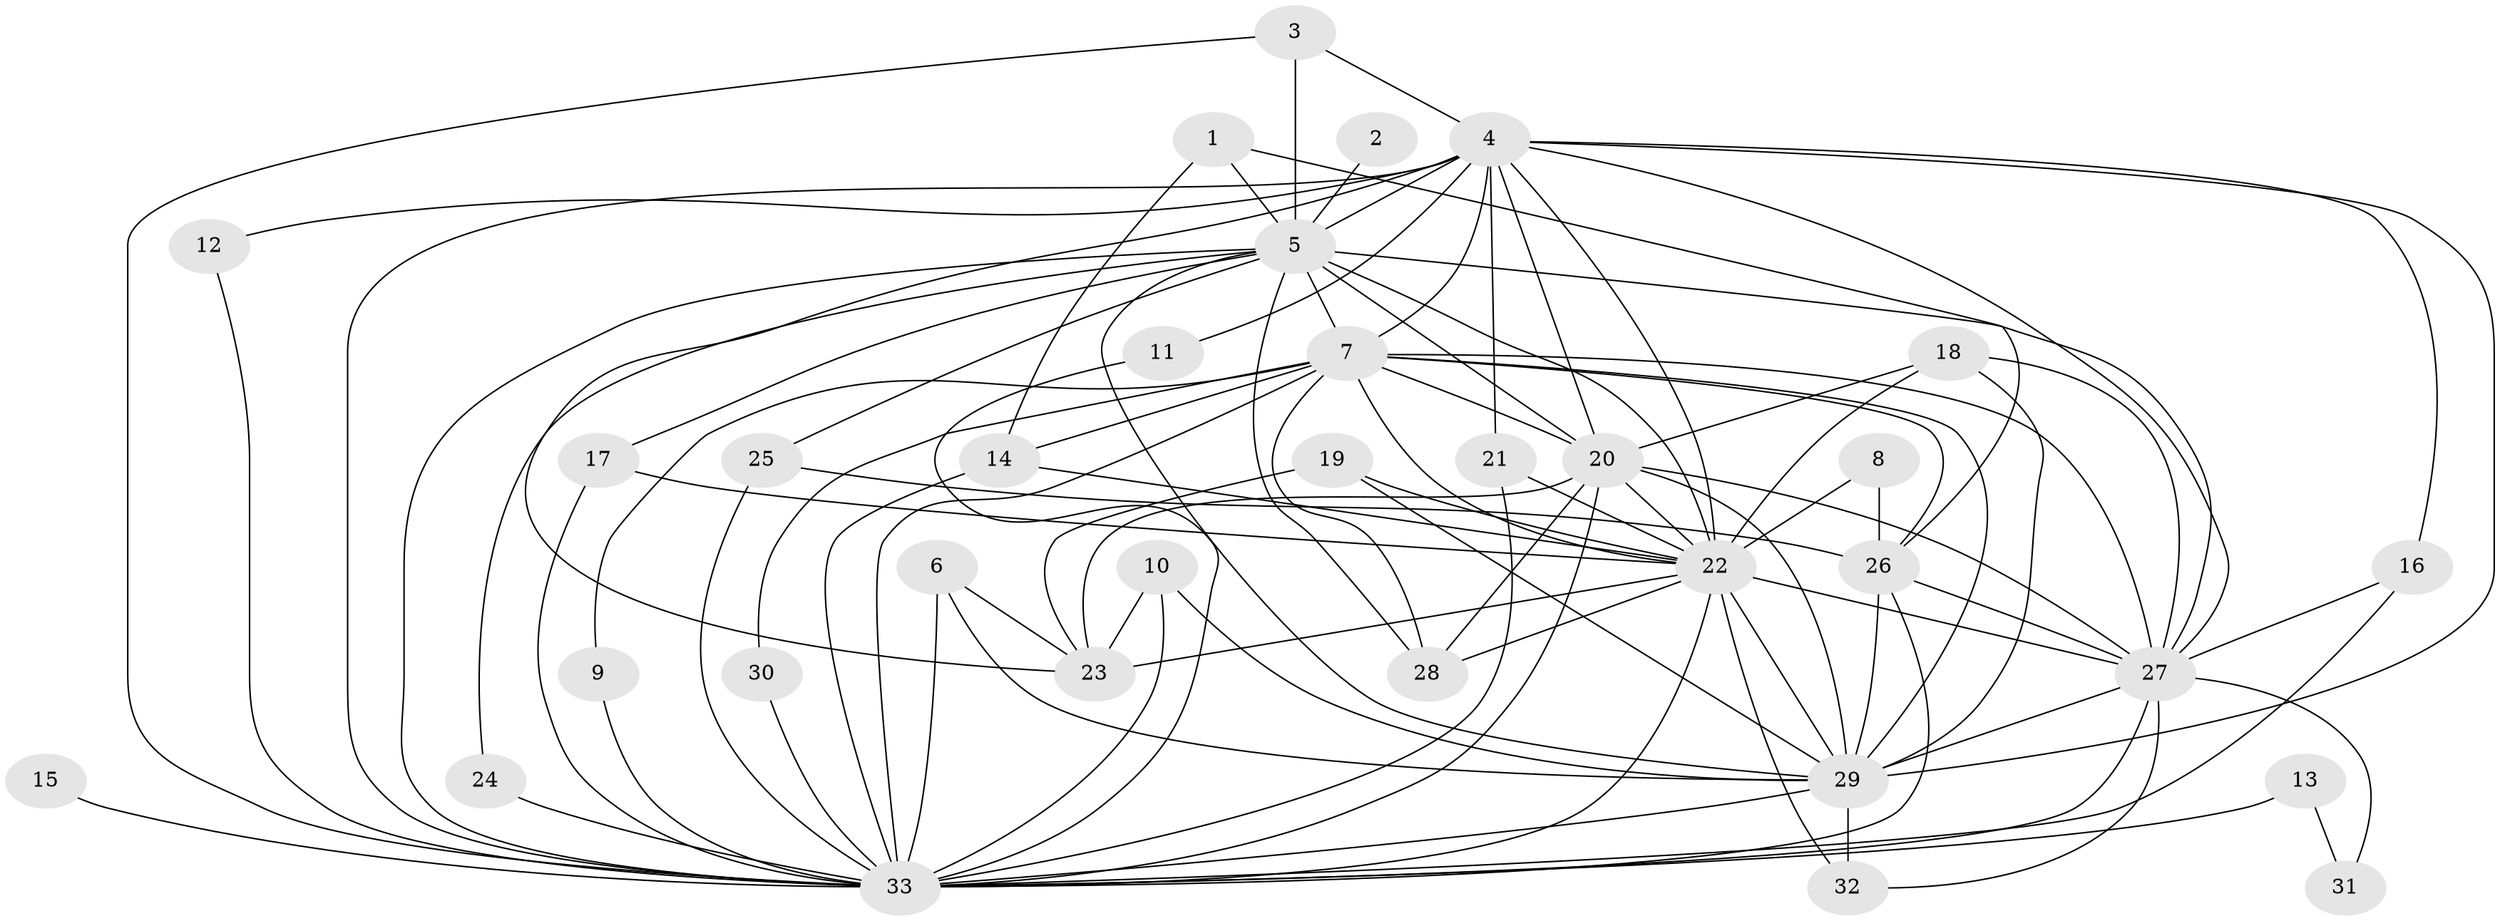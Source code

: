 // original degree distribution, {15: 0.039473684210526314, 14: 0.013157894736842105, 24: 0.013157894736842105, 19: 0.013157894736842105, 20: 0.013157894736842105, 13: 0.013157894736842105, 36: 0.013157894736842105, 16: 0.013157894736842105, 7: 0.013157894736842105, 2: 0.5921052631578947, 3: 0.14473684210526316, 4: 0.10526315789473684, 5: 0.013157894736842105}
// Generated by graph-tools (version 1.1) at 2025/36/03/04/25 23:36:27]
// undirected, 33 vertices, 93 edges
graph export_dot {
  node [color=gray90,style=filled];
  1;
  2;
  3;
  4;
  5;
  6;
  7;
  8;
  9;
  10;
  11;
  12;
  13;
  14;
  15;
  16;
  17;
  18;
  19;
  20;
  21;
  22;
  23;
  24;
  25;
  26;
  27;
  28;
  29;
  30;
  31;
  32;
  33;
  1 -- 5 [weight=1.0];
  1 -- 14 [weight=1.0];
  1 -- 26 [weight=1.0];
  2 -- 5 [weight=1.0];
  3 -- 4 [weight=1.0];
  3 -- 5 [weight=1.0];
  3 -- 33 [weight=1.0];
  4 -- 5 [weight=4.0];
  4 -- 7 [weight=3.0];
  4 -- 11 [weight=1.0];
  4 -- 12 [weight=1.0];
  4 -- 16 [weight=1.0];
  4 -- 20 [weight=3.0];
  4 -- 21 [weight=1.0];
  4 -- 22 [weight=2.0];
  4 -- 23 [weight=1.0];
  4 -- 27 [weight=2.0];
  4 -- 29 [weight=2.0];
  4 -- 33 [weight=4.0];
  5 -- 7 [weight=3.0];
  5 -- 17 [weight=1.0];
  5 -- 20 [weight=2.0];
  5 -- 22 [weight=2.0];
  5 -- 24 [weight=1.0];
  5 -- 25 [weight=1.0];
  5 -- 27 [weight=3.0];
  5 -- 28 [weight=1.0];
  5 -- 29 [weight=2.0];
  5 -- 33 [weight=2.0];
  6 -- 23 [weight=1.0];
  6 -- 29 [weight=1.0];
  6 -- 33 [weight=1.0];
  7 -- 9 [weight=1.0];
  7 -- 14 [weight=2.0];
  7 -- 20 [weight=1.0];
  7 -- 22 [weight=2.0];
  7 -- 26 [weight=1.0];
  7 -- 27 [weight=1.0];
  7 -- 28 [weight=1.0];
  7 -- 29 [weight=2.0];
  7 -- 30 [weight=1.0];
  7 -- 33 [weight=2.0];
  8 -- 22 [weight=1.0];
  8 -- 26 [weight=1.0];
  9 -- 33 [weight=1.0];
  10 -- 23 [weight=1.0];
  10 -- 29 [weight=1.0];
  10 -- 33 [weight=1.0];
  11 -- 33 [weight=1.0];
  12 -- 33 [weight=1.0];
  13 -- 31 [weight=1.0];
  13 -- 33 [weight=3.0];
  14 -- 22 [weight=1.0];
  14 -- 33 [weight=1.0];
  15 -- 33 [weight=1.0];
  16 -- 27 [weight=1.0];
  16 -- 33 [weight=1.0];
  17 -- 22 [weight=2.0];
  17 -- 33 [weight=1.0];
  18 -- 20 [weight=1.0];
  18 -- 22 [weight=1.0];
  18 -- 27 [weight=1.0];
  18 -- 29 [weight=1.0];
  19 -- 22 [weight=2.0];
  19 -- 23 [weight=1.0];
  19 -- 29 [weight=1.0];
  20 -- 22 [weight=1.0];
  20 -- 23 [weight=1.0];
  20 -- 27 [weight=1.0];
  20 -- 28 [weight=1.0];
  20 -- 29 [weight=1.0];
  20 -- 33 [weight=2.0];
  21 -- 22 [weight=1.0];
  21 -- 33 [weight=1.0];
  22 -- 23 [weight=2.0];
  22 -- 27 [weight=1.0];
  22 -- 28 [weight=2.0];
  22 -- 29 [weight=1.0];
  22 -- 32 [weight=1.0];
  22 -- 33 [weight=2.0];
  24 -- 33 [weight=2.0];
  25 -- 26 [weight=1.0];
  25 -- 33 [weight=1.0];
  26 -- 27 [weight=1.0];
  26 -- 29 [weight=1.0];
  26 -- 33 [weight=1.0];
  27 -- 29 [weight=2.0];
  27 -- 31 [weight=1.0];
  27 -- 32 [weight=1.0];
  27 -- 33 [weight=1.0];
  29 -- 32 [weight=1.0];
  29 -- 33 [weight=2.0];
  30 -- 33 [weight=1.0];
}
